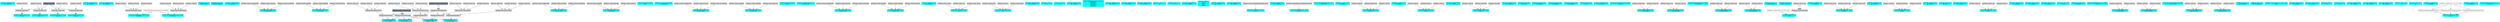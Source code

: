 digraph G {
node0 [shape="box" color="cyan" style="filled" label="VFXValue`1 Boolean (True)
_vfx_enabled_a"]
node1 [shape="box" color="cyan" style="filled" label="VFXExpressionCombine Float2
Count_a"]
node2 [shape="box" color="lightgray" style="filled" label="VFXExpressionMax Float"]
node3 [shape="box" color="lightgray" style="filled" label="VFXValue`1 Float (1)"]
node4 [shape="box" color="lightslategray" style="filled" label="VFXValue`1 Float (0)"]
node5 [shape="box" color="cyan" style="filled" label="VFXExpressionCombine Float2
Delay_a"]
node6 [shape="box" color="lightgray" style="filled" label="VFXExpressionMax Float"]
node7 [shape="box" color="lightgray" style="filled" label="VFXValue`1 Float (0)"]
node8 [shape="box" color="cyan" style="filled" label="VFXValue`1 Boolean (True)
_vfx_enabled_a"]
node9 [shape="box" color="cyan" style="filled" label="VFXExpressionCombine Float2
Count_a"]
node10 [shape="box" color="lightgray" style="filled" label="VFXExpressionMax Float"]
node11 [shape="box" color="lightgray" style="filled" label="VFXValue`1 Float (1)"]
node12 [shape="box" color="cyan" style="filled" label="VFXExpressionCombine Float2
Delay_a"]
node13 [shape="box" color="lightgray" style="filled" label="VFXExpressionMax Float"]
node14 [shape="box" color="lightgray" style="filled" label="VFXValue`1 Float (0)"]
node15 [shape="box" color="cyan" style="filled" label="VFXValue`1 Boolean (True)
_vfx_enabled_a"]
node16 [shape="box" color="cyan" style="filled" label="VFXExpressionTransformPosition Float3
Position_a"]
node17 [shape="box" label="VFXBuiltInExpression Matrix4x4 (LocalToWorld)"]
node18 [shape="box" color="lightgray" style="filled" label="VFXExpressionCombine Float3"]
node19 [shape="box" color="lightgray" style="filled" label="VFXValue`1 Float (0)"]
node20 [shape="box" color="lightgray" style="filled" label="VFXValue`1 Float (0)"]
node21 [shape="box" color="lightgray" style="filled" label="VFXValue`1 Float (0)"]
node22 [shape="box" color="cyan" style="filled" label="VFXValue`1 Float (4)
RatePerUnit_a"]
node23 [shape="box" color="cyan" style="filled" label="VFXValue`1 Float (50)
VelocityThreshold_a"]
node24 [shape="box" color="cyan" style="filled" label="VFXValue`1 Boolean (False)
ClampToOne_a"]
node25 [shape="box" color="cyan" style="filled" label="VFXExpressionCombine Float3
bounds_center"]
node26 [shape="box" color="lightgray" style="filled" label="VFXValue`1 Float (-0,008661509)"]
node27 [shape="box" color="lightgray" style="filled" label="VFXValue`1 Float (1,401422)"]
node28 [shape="box" color="lightgray" style="filled" label="VFXValue`1 Float (-0,01848245)"]
node29 [shape="box" color="cyan" style="filled" label="VFXExpressionCombine Float3
bounds_size"]
node30 [shape="box" color="lightgray" style="filled" label="VFXValue`1 Float (3,004998)"]
node31 [shape="box" color="lightgray" style="filled" label="VFXValue`1 Float (3,960069)"]
node32 [shape="box" color="lightgray" style="filled" label="VFXValue`1 Float (3,060745)"]
node33 [shape="box" color="cyan" style="filled" label="VFXExpressionMin Float3
boundsPadding"]
node34 [shape="box" color="lightgray" style="filled" label="VFXExpressionMax Float3"]
node35 [shape="box" color="lightgray" style="filled" label="VFXExpressionCombine Float3"]
node36 [shape="box" color="lightgray" style="filled" label="VFXValue`1 Float (0,5)"]
node37 [shape="box" color="lightgray" style="filled" label="VFXValue`1 Float (0,5)"]
node38 [shape="box" color="lightgray" style="filled" label="VFXValue`1 Float (0,5)"]
node39 [shape="box" color="lightgray" style="filled" label="VFXExpressionCombine Float3"]
node40 [shape="box" color="lightslategray" style="filled" label="VFXValue`1 Float (-1,701412E+38)"]
node41 [shape="box" color="lightgray" style="filled" label="VFXExpressionCombine Float3"]
node42 [shape="box" color="lightslategray" style="filled" label="VFXValue`1 Float (1,701412E+38)"]
node43 [shape="box" color="cyan" style="filled" label="VFXExpressionCombine Float3
bounds_center"]
node44 [shape="box" color="lightgray" style="filled" label="VFXValue`1 Float (-0,008661509)"]
node45 [shape="box" color="lightgray" style="filled" label="VFXValue`1 Float (1,401422)"]
node46 [shape="box" color="lightgray" style="filled" label="VFXValue`1 Float (-0,01848245)"]
node47 [shape="box" color="cyan" style="filled" label="VFXExpressionCombine Float3
bounds_size"]
node48 [shape="box" color="lightgray" style="filled" label="VFXValue`1 Float (3,004998)"]
node49 [shape="box" color="lightgray" style="filled" label="VFXValue`1 Float (3,960069)"]
node50 [shape="box" color="lightgray" style="filled" label="VFXValue`1 Float (3,060745)"]
node51 [shape="box" color="cyan" style="filled" label="VFXExpressionMin Float3
boundsPadding"]
node52 [shape="box" color="lightgray" style="filled" label="VFXExpressionMax Float3"]
node53 [shape="box" color="lightgray" style="filled" label="VFXExpressionCombine Float3"]
node54 [shape="box" color="lightgray" style="filled" label="VFXValue`1 Float (0,5)"]
node55 [shape="box" color="lightgray" style="filled" label="VFXValue`1 Float (0,5)"]
node56 [shape="box" color="lightgray" style="filled" label="VFXValue`1 Float (0,5)"]
node57 [shape="box" color="cyan" style="filled" label="VFXMeshValue Mesh (90656)
mesh"]
node58 [shape="box" color="cyan" style="filled" label="VFXValue`1 Uint32 (4294967295)
subMeshMask"]
node59 [shape="box" color="cyan" style="filled" label="VFXExpressionCombine Float3
bounds_center"]
node60 [shape="box" color="lightgray" style="filled" label="VFXValue`1 Float (-0,008661509)"]
node61 [shape="box" color="lightgray" style="filled" label="VFXValue`1 Float (1,401422)"]
node62 [shape="box" color="lightgray" style="filled" label="VFXValue`1 Float (-0,01848245)"]
node63 [shape="box" color="cyan" style="filled" label="VFXExpressionCombine Float3
bounds_size"]
node64 [shape="box" color="lightgray" style="filled" label="VFXValue`1 Float (3,004998)"]
node65 [shape="box" color="lightgray" style="filled" label="VFXValue`1 Float (3,960069)"]
node66 [shape="box" color="lightgray" style="filled" label="VFXValue`1 Float (3,060745)"]
node67 [shape="box" color="cyan" style="filled" label="VFXExpressionMin Float3
boundsPadding"]
node68 [shape="box" color="lightgray" style="filled" label="VFXExpressionMax Float3"]
node69 [shape="box" color="lightgray" style="filled" label="VFXExpressionCombine Float3"]
node70 [shape="box" color="lightgray" style="filled" label="VFXValue`1 Float (0,5)"]
node71 [shape="box" color="lightgray" style="filled" label="VFXValue`1 Float (0,5)"]
node72 [shape="box" color="lightgray" style="filled" label="VFXValue`1 Float (0,5)"]
node73 [shape="box" color="cyan" style="filled" label="VFXMeshValue Mesh (90656)
mesh"]
node74 [shape="box" color="cyan" style="filled" label="VFXValue`1 Uint32 (4294967295)
subMeshMask"]
node75 [shape="box" color="cyan" style="filled" label="VFXExpressionCombine Float3
bounds_center"]
node76 [shape="box" color="lightgray" style="filled" label="VFXValue`1 Float (-0,008661509)"]
node77 [shape="box" color="lightgray" style="filled" label="VFXValue`1 Float (1,401422)"]
node78 [shape="box" color="lightgray" style="filled" label="VFXValue`1 Float (-0,01848245)"]
node79 [shape="box" color="cyan" style="filled" label="VFXExpressionCombine Float3
bounds_size"]
node80 [shape="box" color="lightgray" style="filled" label="VFXValue`1 Float (3,004998)"]
node81 [shape="box" color="lightgray" style="filled" label="VFXValue`1 Float (3,960069)"]
node82 [shape="box" color="lightgray" style="filled" label="VFXValue`1 Float (3,060745)"]
node83 [shape="box" color="cyan" style="filled" label="VFXExpressionMin Float3
boundsPadding"]
node84 [shape="box" color="lightgray" style="filled" label="VFXExpressionMax Float3"]
node85 [shape="box" color="lightgray" style="filled" label="VFXExpressionCombine Float3"]
node86 [shape="box" color="lightgray" style="filled" label="VFXValue`1 Float (0,5)"]
node87 [shape="box" color="lightgray" style="filled" label="VFXValue`1 Float (0,5)"]
node88 [shape="box" color="lightgray" style="filled" label="VFXValue`1 Float (0,5)"]
node89 [shape="box" color="cyan" style="filled" label="VFXValue`1 Boolean (True)
_vfx_enabled_a"]
node90 [shape="box" color="cyan" style="filled" label="VFXExpressionCombine Float3
A_a"]
node91 [shape="box" color="lightgray" style="filled" label="VFXValue`1 Float (-0,333)"]
node92 [shape="box" color="lightgray" style="filled" label="VFXValue`1 Float (0,2)"]
node93 [shape="box" color="lightgray" style="filled" label="VFXValue`1 Float (-0,333)"]
node94 [shape="box" color="cyan" style="filled" label="VFXExpressionCombine Float3
B_a"]
node95 [shape="box" color="lightgray" style="filled" label="VFXValue`1 Float (0,333)"]
node96 [shape="box" color="lightgray" style="filled" label="VFXValue`1 Float (1)"]
node97 [shape="box" color="lightgray" style="filled" label="VFXValue`1 Float (0,333)"]
node98 [shape="box" color="cyan" style="filled" label="VFXValue`1 Boolean (True)
_vfx_enabled_b"]
node99 [shape="box" color="cyan" style="filled" label="VFXValue`1 Float (1)
A_b"]
node100 [shape="box" color="cyan" style="filled" label="VFXValue`1 Float (3)
B_b"]
node101 [shape="box" color="cyan" style="filled" label="VFXValue`1 Boolean (True)
_vfx_enabled_a"]
node102 [shape="box" color="cyan" style="filled" label="VFXBuiltInExpression Float (DeltaTime)
deltaTime_a
deltaTime_b
deltaTime_a
deltaTime_a
deltaTime_a"]
node103 [shape="box" color="cyan" style="filled" label="VFXValue`1 Boolean (True)
_vfx_enabled_b"]
node104 [shape="box" color="cyan" style="filled" label="VFXValue`1 Boolean (True)
_vfx_enabled_c"]
node105 [shape="box" color="cyan" style="filled" label="VFXValue`1 Boolean (True)
_vfx_enabled_a"]
node106 [shape="box" color="cyan" style="filled" label="VFXValue`1 Float (0,05)
A_a"]
node107 [shape="box" color="cyan" style="filled" label="VFXValue`1 Float (0,07)
B_a"]
node108 [shape="box" color="cyan" style="filled" label="VFXValue`1 Boolean (True)
_vfx_enabled_b"]
node109 [shape="box" color="cyan" style="filled" label="VFXValue`1 Float (1)
Size_b
Size_b
Size_b
Size_c"]
node110 [shape="box" color="cyan" style="filled" label="VFXValue`1 Boolean (True)
_vfx_enabled_c"]
node111 [shape="box" color="cyan" style="filled" label="VFXValue`1 Boolean (True)
_vfx_enabled_d"]
node112 [shape="box" color="cyan" style="filled" label="VFXExpressionBakeCurve Float4
Size_d"]
node113 [shape="box" color="lightgray" style="filled" label="VFXValue`1 Curve (UnityEngine.AnimationCurve)"]
node114 [shape="box" color="cyan" style="filled" label="VFXValue`1 Boolean (True)
_vfx_enabled_e"]
node115 [shape="box" color="cyan" style="filled" label="VFXExpressionBakeGradient Float3
Color_e"]
node116 [shape="box" color="lightgray" style="filled" label="VFXValue`1 ColorGradient (UnityEngine.Gradient)"]
node117 [shape="box" color="cyan" style="filled" label="VFXTexture2DValue Texture2D (1132)
mainTexture"]
node118 [shape="box" color="cyan" style="filled" label="VFXValue`1 Boolean (True)
_vfx_enabled_a"]
node119 [shape="box" color="cyan" style="filled" label="VFXExpressionCombine Float3
Position_a"]
node120 [shape="box" color="lightgray" style="filled" label="VFXValue`1 Float (0)"]
node121 [shape="box" color="lightgray" style="filled" label="VFXValue`1 Float (1,54)"]
node122 [shape="box" color="lightgray" style="filled" label="VFXValue`1 Float (0)"]
node123 [shape="box" color="cyan" style="filled" label="VFXValue`1 Boolean (True)
_vfx_enabled_b"]
node124 [shape="box" color="cyan" style="filled" label="VFXExpressionCombine Float3
Scale_b"]
node125 [shape="box" color="lightgray" style="filled" label="VFXValue`1 Float (1)"]
node126 [shape="box" color="lightgray" style="filled" label="VFXValue`1 Float (1)"]
node127 [shape="box" color="lightgray" style="filled" label="VFXValue`1 Float (1)"]
node128 [shape="box" color="cyan" style="filled" label="VFXValue`1 Boolean (True)
_vfx_enabled_c"]
node129 [shape="box" color="cyan" style="filled" label="VFXExpressionCombine Float3
Angle_c"]
node130 [shape="box" color="lightgray" style="filled" label="VFXValue`1 Float (0)"]
node131 [shape="box" color="lightgray" style="filled" label="VFXValue`1 Float (90)"]
node132 [shape="box" color="lightgray" style="filled" label="VFXValue`1 Float (90)"]
node133 [shape="box" color="cyan" style="filled" label="VFXValue`1 Boolean (True)
_vfx_enabled_d"]
node134 [shape="box" color="cyan" style="filled" label="VFXValue`1 Float (100)
Lifetime_d"]
node135 [shape="box" color="cyan" style="filled" label="VFXValue`1 Boolean (True)
_vfx_enabled_a"]
node136 [shape="box" color="cyan" style="filled" label="VFXValue`1 Boolean (True)
_vfx_enabled_b"]
node137 [shape="box" color="cyan" style="filled" label="VFXValue`1 Boolean (True)
_vfx_enabled_a"]
node138 [shape="box" color="cyan" style="filled" label="VFXValue`1 Float (150)
Size_a"]
node139 [shape="box" color="cyan" style="filled" label="VFXValue`1 Boolean (True)
_vfx_enabled_b"]
node140 [shape="box" color="cyan" style="filled" label="VFXTexture2DValue Texture2D (36608)
_MainTex"]
node141 [shape="box" color="cyan" style="filled" label="VFXExpressionCombine Float2
_MainTexTilling"]
node142 [shape="box" color="lightgray" style="filled" label="VFXValue`1 Float (0,54)"]
node143 [shape="box" color="lightgray" style="filled" label="VFXValue`1 Float (1,5)"]
node144 [shape="box" color="cyan" style="filled" label="VFXExpressionCombine Float2
_MainTexSpeed"]
node145 [shape="box" color="lightgray" style="filled" label="VFXValue`1 Float (1,22)"]
node146 [shape="box" color="lightgray" style="filled" label="VFXValue`1 Float (0)"]
node147 [shape="box" color="cyan" style="filled" label="VFXTexture2DValue Texture2D (36888)
_DistortionTex"]
node148 [shape="box" color="cyan" style="filled" label="VFXExpressionCombine Float2
_DistortionTilling"]
node149 [shape="box" color="lightgray" style="filled" label="VFXValue`1 Float (0,54)"]
node150 [shape="box" color="lightgray" style="filled" label="VFXValue`1 Float (2,58)"]
node151 [shape="box" color="cyan" style="filled" label="VFXExpressionCombine Float2
_DistortionSpeed"]
node152 [shape="box" color="lightgray" style="filled" label="VFXValue`1 Float (0)"]
node153 [shape="box" color="lightgray" style="filled" label="VFXValue`1 Float (0)"]
node154 [shape="box" color="cyan" style="filled" label="VFXValue`1 Float (1,23)
_GradientPower"]
node155 [shape="box" color="cyan" style="filled" label="VFXValue`1 Float (0,38)
_SubratcionAmount"]
node156 [shape="box" color="cyan" style="filled" label="VFXExpressionMul Float4
_Color"]
node157 [shape="box" label="VFXValue`1 Float4 ((0.09, 0.75, 0.16, 1.00))"]
node158 [shape="box" color="lightgray" style="filled" label="VFXExpressionCombine Float4"]
node159 [shape="box" color="lightgray" style="filled" label="VFXValue`1 Float (4,96)"]
node160 [shape="box" color="cyan" style="filled" label="VFXValue`1 Boolean (True)
_vfx_enabled_a"]
node161 [shape="box" color="cyan" style="filled" label="VFXExpressionCombine Float3
Position_a"]
node162 [shape="box" color="lightgray" style="filled" label="VFXValue`1 Float (0,03)"]
node163 [shape="box" color="lightgray" style="filled" label="VFXValue`1 Float (1,54)"]
node164 [shape="box" color="lightgray" style="filled" label="VFXValue`1 Float (-0,24)"]
node165 [shape="box" color="cyan" style="filled" label="VFXValue`1 Boolean (True)
_vfx_enabled_b"]
node166 [shape="box" color="cyan" style="filled" label="VFXExpressionCombine Float3
Angle_b"]
node167 [shape="box" color="lightgray" style="filled" label="VFXValue`1 Float (0)"]
node168 [shape="box" color="lightgray" style="filled" label="VFXValue`1 Float (90)"]
node169 [shape="box" color="lightgray" style="filled" label="VFXValue`1 Float (90)"]
node170 [shape="box" color="cyan" style="filled" label="VFXValue`1 Boolean (True)
_vfx_enabled_c"]
node171 [shape="box" color="cyan" style="filled" label="VFXValue`1 Float (100)
Lifetime_c"]
node172 [shape="box" color="cyan" style="filled" label="VFXValue`1 Boolean (True)
_vfx_enabled_d"]
node173 [shape="box" color="cyan" style="filled" label="VFXExpressionCombine Float3
Scale_d"]
node174 [shape="box" color="lightgray" style="filled" label="VFXValue`1 Float (1)"]
node175 [shape="box" color="lightgray" style="filled" label="VFXValue`1 Float (1,19)"]
node176 [shape="box" color="lightgray" style="filled" label="VFXValue`1 Float (1)"]
node177 [shape="box" color="cyan" style="filled" label="VFXValue`1 Boolean (True)
_vfx_enabled_a"]
node178 [shape="box" color="cyan" style="filled" label="VFXValue`1 Boolean (True)
_vfx_enabled_b"]
node179 [shape="box" color="cyan" style="filled" label="VFXValue`1 Boolean (True)
_vfx_enabled_a"]
node180 [shape="box" color="cyan" style="filled" label="VFXValue`1 Float (150)
Size_a"]
node181 [shape="box" color="cyan" style="filled" label="VFXValue`1 Boolean (True)
_vfx_enabled_b"]
node182 [shape="box" color="cyan" style="filled" label="VFXTexture2DValue Texture2D (36608)
_MainTex"]
node183 [shape="box" color="cyan" style="filled" label="VFXExpressionCombine Float2
_MainTexTilling"]
node184 [shape="box" color="lightgray" style="filled" label="VFXValue`1 Float (0,54)"]
node185 [shape="box" color="lightgray" style="filled" label="VFXValue`1 Float (2)"]
node186 [shape="box" color="cyan" style="filled" label="VFXExpressionCombine Float2
_MainTexSpeed"]
node187 [shape="box" color="lightgray" style="filled" label="VFXValue`1 Float (1)"]
node188 [shape="box" color="lightgray" style="filled" label="VFXValue`1 Float (0)"]
node189 [shape="box" color="cyan" style="filled" label="VFXTexture2DValue Texture2D (36888)
_DistortionTex"]
node190 [shape="box" color="cyan" style="filled" label="VFXExpressionCombine Float2
_DistortionTilling"]
node191 [shape="box" color="lightgray" style="filled" label="VFXValue`1 Float (1)"]
node192 [shape="box" color="lightgray" style="filled" label="VFXValue`1 Float (1)"]
node193 [shape="box" color="cyan" style="filled" label="VFXExpressionCombine Float2
_DistortionSpeed"]
node194 [shape="box" color="lightgray" style="filled" label="VFXValue`1 Float (0)"]
node195 [shape="box" color="lightgray" style="filled" label="VFXValue`1 Float (0)"]
node196 [shape="box" color="cyan" style="filled" label="VFXValue`1 Float (1,21)
_GradientPower"]
node197 [shape="box" color="cyan" style="filled" label="VFXValue`1 Float (0,35)
_SubratcionAmount"]
node198 [shape="box" color="cyan" style="filled" label="VFXValue`1 Float4 ((0.00, 0.21, 0.05, 1.00))
_Color"]
node199 [shape="box" color="cyan" style="filled" label="VFXValue`1 Boolean (True)
_vfx_enabled_a"]
node200 [shape="box" color="cyan" style="filled" label="VFXExpressionTransformPosition Float3
Position_a"]
node201 [shape="box" color="lightgray" style="filled" label="VFXExpressionCombine Float3"]
node202 [shape="box" color="lightgray" style="filled" label="VFXValue`1 Float (0)"]
node203 [shape="box" color="lightgray" style="filled" label="VFXValue`1 Float (0)"]
node204 [shape="box" color="lightgray" style="filled" label="VFXValue`1 Float (0)"]
node205 [shape="box" color="cyan" style="filled" label="VFXValue`1 Boolean (True)
_vfx_enabled_b"]
node206 [shape="box" color="cyan" style="filled" label="VFXValue`1 Float (1)
A_b"]
node207 [shape="box" color="cyan" style="filled" label="VFXValue`1 Float (3)
B_b"]
node208 [shape="box" color="cyan" style="filled" label="VFXValue`1 Boolean (True)
_vfx_enabled_a"]
node209 [shape="box" color="cyan" style="filled" label="VFXValue`1 Boolean (True)
_vfx_enabled_b"]
node210 [shape="box" color="cyan" style="filled" label="VFXValue`1 Boolean (True)
_vfx_enabled_a"]
node211 [shape="box" color="cyan" style="filled" label="VFXValue`1 Float (0,05)
A_a"]
node212 [shape="box" color="cyan" style="filled" label="VFXValue`1 Float (0,07)
B_a"]
node213 [shape="box" color="cyan" style="filled" label="VFXValue`1 Boolean (True)
_vfx_enabled_b"]
node214 [shape="box" color="cyan" style="filled" label="VFXExpressionCombine Float3
Color_b"]
node215 [shape="box" label="VFXExpressionExtractComponent Float"]
node216 [shape="box" label="VFXValue`1 Float4 ((0.07, 0.07, 0.07, 0.00))"]
node217 [shape="box" label="VFXExpressionExtractComponent Float"]
node218 [shape="box" label="VFXExpressionExtractComponent Float"]
node219 [shape="box" color="cyan" style="filled" label="VFXValue`1 Boolean (True)
_vfx_enabled_c"]
node220 [shape="box" color="cyan" style="filled" label="VFXTexture2DValue Texture2D (1132)
mainTexture"]
node2 -> node1 [headlabel="0"]
node2 -> node1 [headlabel="1"]
node3 -> node2 [headlabel="0"]
node4 -> node2 [headlabel="1"]
node6 -> node5 [headlabel="0"]
node6 -> node5 [headlabel="1"]
node7 -> node6 [headlabel="0"]
node4 -> node6 [headlabel="1"]
node10 -> node9 [headlabel="0"]
node10 -> node9 [headlabel="1"]
node11 -> node10 [headlabel="0"]
node4 -> node10 [headlabel="1"]
node13 -> node12 [headlabel="0"]
node13 -> node12 [headlabel="1"]
node14 -> node13 [headlabel="0"]
node4 -> node13 [headlabel="1"]
node17 -> node16 [headlabel="0"]
node18 -> node16 [headlabel="1"]
node19 -> node18 [headlabel="0"]
node20 -> node18 [headlabel="1"]
node21 -> node18 [headlabel="2"]
node26 -> node25 [headlabel="0"]
node27 -> node25 [headlabel="1"]
node28 -> node25 [headlabel="2"]
node30 -> node29 [headlabel="0"]
node31 -> node29 [headlabel="1"]
node32 -> node29 [headlabel="2"]
node34 -> node33 [headlabel="0"]
node41 -> node33 [headlabel="1"]
node35 -> node34 [headlabel="0"]
node39 -> node34 [headlabel="1"]
node36 -> node35 [headlabel="0"]
node37 -> node35 [headlabel="1"]
node38 -> node35 [headlabel="2"]
node40 -> node39 [headlabel="0"]
node40 -> node39 [headlabel="1"]
node40 -> node39 [headlabel="2"]
node42 -> node41 [headlabel="0"]
node42 -> node41 [headlabel="1"]
node42 -> node41 [headlabel="2"]
node44 -> node43 [headlabel="0"]
node45 -> node43 [headlabel="1"]
node46 -> node43 [headlabel="2"]
node48 -> node47 [headlabel="0"]
node49 -> node47 [headlabel="1"]
node50 -> node47 [headlabel="2"]
node52 -> node51 [headlabel="0"]
node41 -> node51 [headlabel="1"]
node53 -> node52 [headlabel="0"]
node39 -> node52 [headlabel="1"]
node54 -> node53 [headlabel="0"]
node55 -> node53 [headlabel="1"]
node56 -> node53 [headlabel="2"]
node60 -> node59 [headlabel="0"]
node61 -> node59 [headlabel="1"]
node62 -> node59 [headlabel="2"]
node64 -> node63 [headlabel="0"]
node65 -> node63 [headlabel="1"]
node66 -> node63 [headlabel="2"]
node68 -> node67 [headlabel="0"]
node41 -> node67 [headlabel="1"]
node69 -> node68 [headlabel="0"]
node39 -> node68 [headlabel="1"]
node70 -> node69 [headlabel="0"]
node71 -> node69 [headlabel="1"]
node72 -> node69 [headlabel="2"]
node76 -> node75 [headlabel="0"]
node77 -> node75 [headlabel="1"]
node78 -> node75 [headlabel="2"]
node80 -> node79 [headlabel="0"]
node81 -> node79 [headlabel="1"]
node82 -> node79 [headlabel="2"]
node84 -> node83 [headlabel="0"]
node41 -> node83 [headlabel="1"]
node85 -> node84 [headlabel="0"]
node39 -> node84 [headlabel="1"]
node86 -> node85 [headlabel="0"]
node87 -> node85 [headlabel="1"]
node88 -> node85 [headlabel="2"]
node91 -> node90 [headlabel="0"]
node92 -> node90 [headlabel="1"]
node93 -> node90 [headlabel="2"]
node95 -> node94 [headlabel="0"]
node96 -> node94 [headlabel="1"]
node97 -> node94 [headlabel="2"]
node113 -> node112 
node116 -> node115 
node120 -> node119 [headlabel="0"]
node121 -> node119 [headlabel="1"]
node122 -> node119 [headlabel="2"]
node125 -> node124 [headlabel="0"]
node126 -> node124 [headlabel="1"]
node127 -> node124 [headlabel="2"]
node130 -> node129 [headlabel="0"]
node131 -> node129 [headlabel="1"]
node132 -> node129 [headlabel="2"]
node142 -> node141 [headlabel="0"]
node143 -> node141 [headlabel="1"]
node145 -> node144 [headlabel="0"]
node146 -> node144 [headlabel="1"]
node149 -> node148 [headlabel="0"]
node150 -> node148 [headlabel="1"]
node152 -> node151 [headlabel="0"]
node153 -> node151 [headlabel="1"]
node157 -> node156 [headlabel="0"]
node158 -> node156 [headlabel="1"]
node159 -> node158 [headlabel="0"]
node159 -> node158 [headlabel="1"]
node159 -> node158 [headlabel="2"]
node159 -> node158 [headlabel="3"]
node162 -> node161 [headlabel="0"]
node163 -> node161 [headlabel="1"]
node164 -> node161 [headlabel="2"]
node167 -> node166 [headlabel="0"]
node168 -> node166 [headlabel="1"]
node169 -> node166 [headlabel="2"]
node174 -> node173 [headlabel="0"]
node175 -> node173 [headlabel="1"]
node176 -> node173 [headlabel="2"]
node184 -> node183 [headlabel="0"]
node185 -> node183 [headlabel="1"]
node187 -> node186 [headlabel="0"]
node188 -> node186 [headlabel="1"]
node191 -> node190 [headlabel="0"]
node192 -> node190 [headlabel="1"]
node194 -> node193 [headlabel="0"]
node195 -> node193 [headlabel="1"]
node17 -> node200 [headlabel="0"]
node201 -> node200 [headlabel="1"]
node202 -> node201 [headlabel="0"]
node203 -> node201 [headlabel="1"]
node204 -> node201 [headlabel="2"]
node215 -> node214 [headlabel="0"]
node217 -> node214 [headlabel="1"]
node218 -> node214 [headlabel="2"]
node216 -> node215 
node216 -> node217 
node216 -> node218 
}

